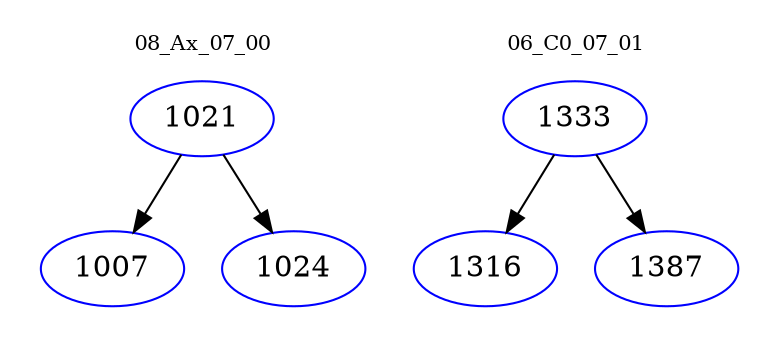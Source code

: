 digraph{
subgraph cluster_0 {
color = white
label = "08_Ax_07_00";
fontsize=10;
T0_1021 [label="1021", color="blue"]
T0_1021 -> T0_1007 [color="black"]
T0_1007 [label="1007", color="blue"]
T0_1021 -> T0_1024 [color="black"]
T0_1024 [label="1024", color="blue"]
}
subgraph cluster_1 {
color = white
label = "06_C0_07_01";
fontsize=10;
T1_1333 [label="1333", color="blue"]
T1_1333 -> T1_1316 [color="black"]
T1_1316 [label="1316", color="blue"]
T1_1333 -> T1_1387 [color="black"]
T1_1387 [label="1387", color="blue"]
}
}

